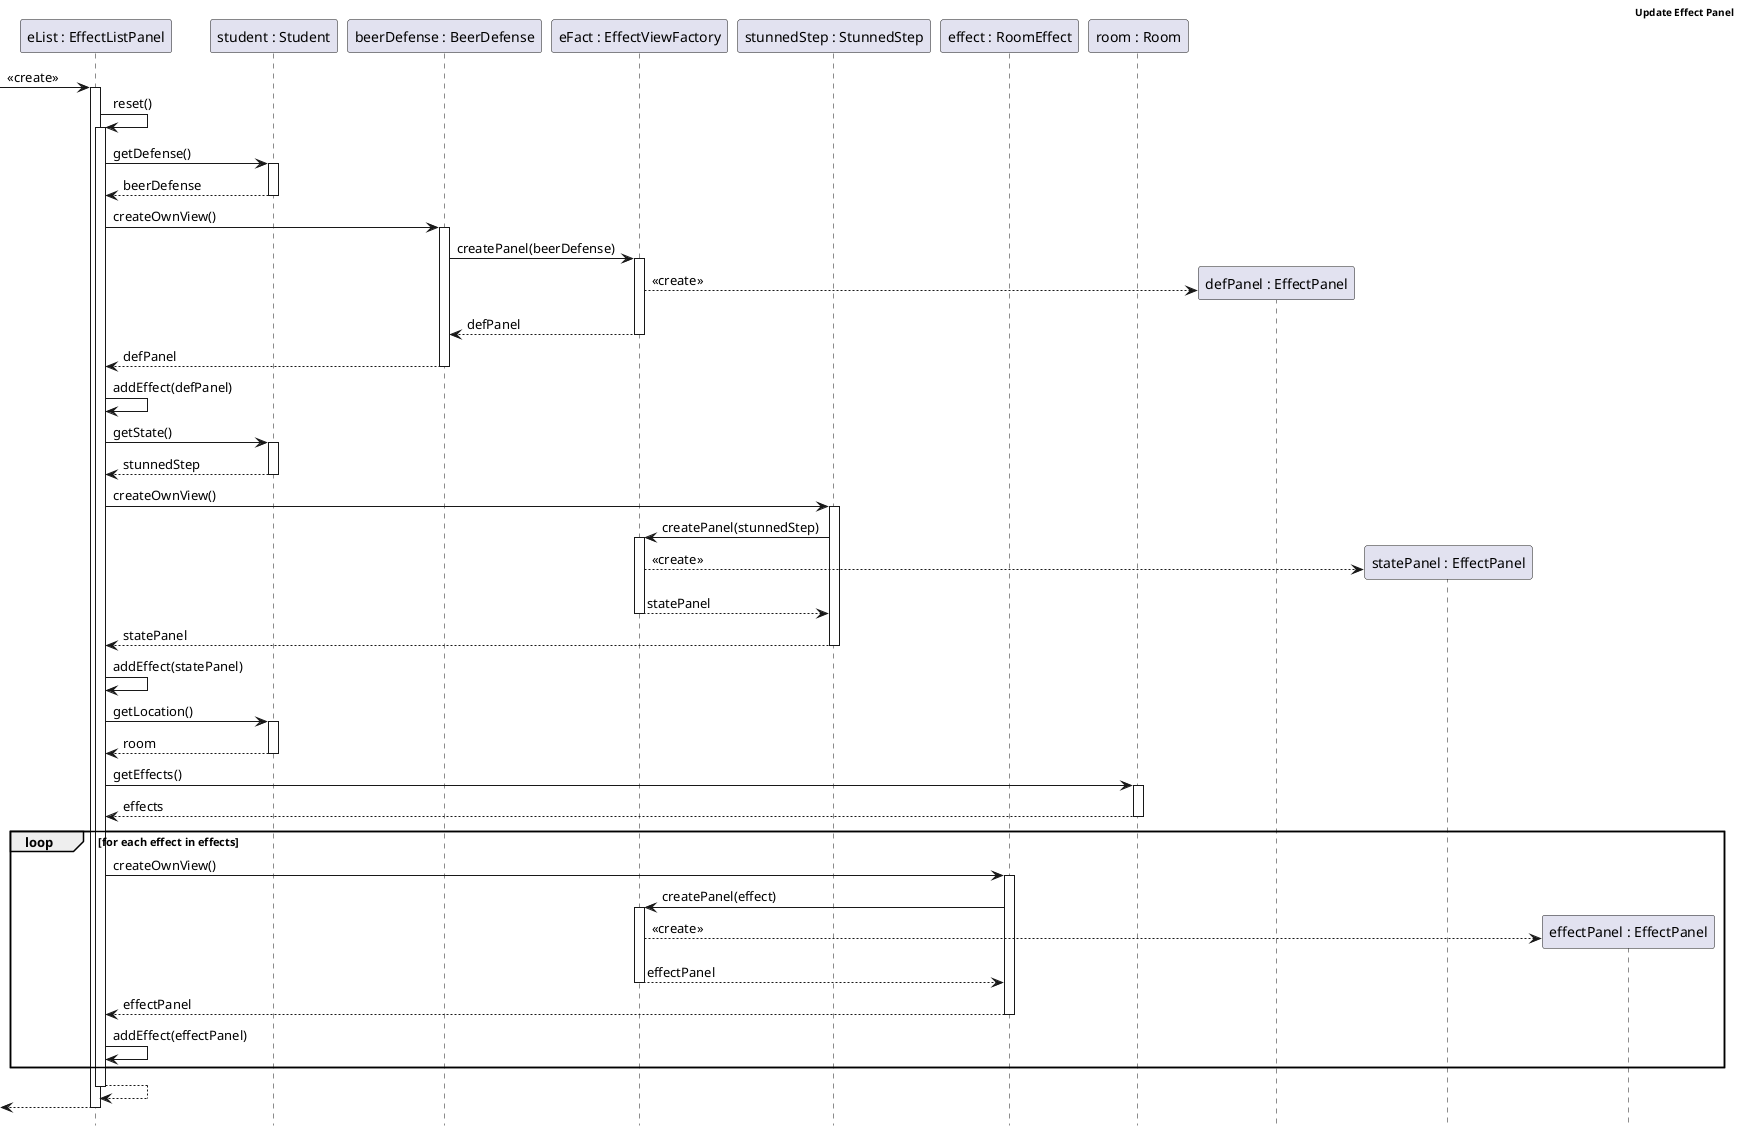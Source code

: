 @startuml UpdateEffectPanel
skinparam HeaderFontColor #000000
skinparam HeaderFontStyle bold
header Update Effect Panel
hide footbox
autoactivate on

participant eList as "eList : EffectListPanel"
participant student as "student : Student"

participant beerDefense as "beerDefense : BeerDefense"
participant eFact as "eFact : EffectViewFactory"
participant stunnedStep as "stunnedStep : StunnedStep"
participant effect as "effect : RoomEffect"
participant room as "room : Room"

autoactivate on
-> eList : <<create>>
eList -> eList : reset()
autoactivate on

eList -> student : getDefense()
return beerDefense
eList -> beerDefense : createOwnView()
beerDefense -> eFact : createPanel(beerDefense)
autoactivate off
create defPanel as "defPanel : EffectPanel"
eFact --> defPanel : <<create>>
autoactivate on
eFact --> beerDefense : defPanel
return defPanel
autoactivate off
eList -> eList : addEffect(defPanel)
autoactivate on

eList -> student : getState()
return stunnedStep
eList -> stunnedStep : createOwnView()
stunnedStep -> eFact : createPanel(stunnedStep)
autoactivate off
create statePanel as "statePanel : EffectPanel"
eFact --> statePanel : <<create>>
autoactivate on
eFact --> stunnedStep : statePanel
return statePanel
autoactivate off
eList -> eList : addEffect(statePanel)
autoactivate on

eList -> student : getLocation()
return room
eList -> room : getEffects()
return effects
loop for each effect in effects
    eList -> effect : createOwnView()
    effect -> eFact : createPanel(effect)
    autoactivate off
    create effectPanel as "effectPanel : EffectPanel"
    eFact --> effectPanel : <<create>>
    autoactivate on
    eFact --> effect : effectPanel
    return effectPanel
    autoactivate off
    eList -> eList : addEffect(effectPanel)
    autoactivate on
end

return
return
@enduml